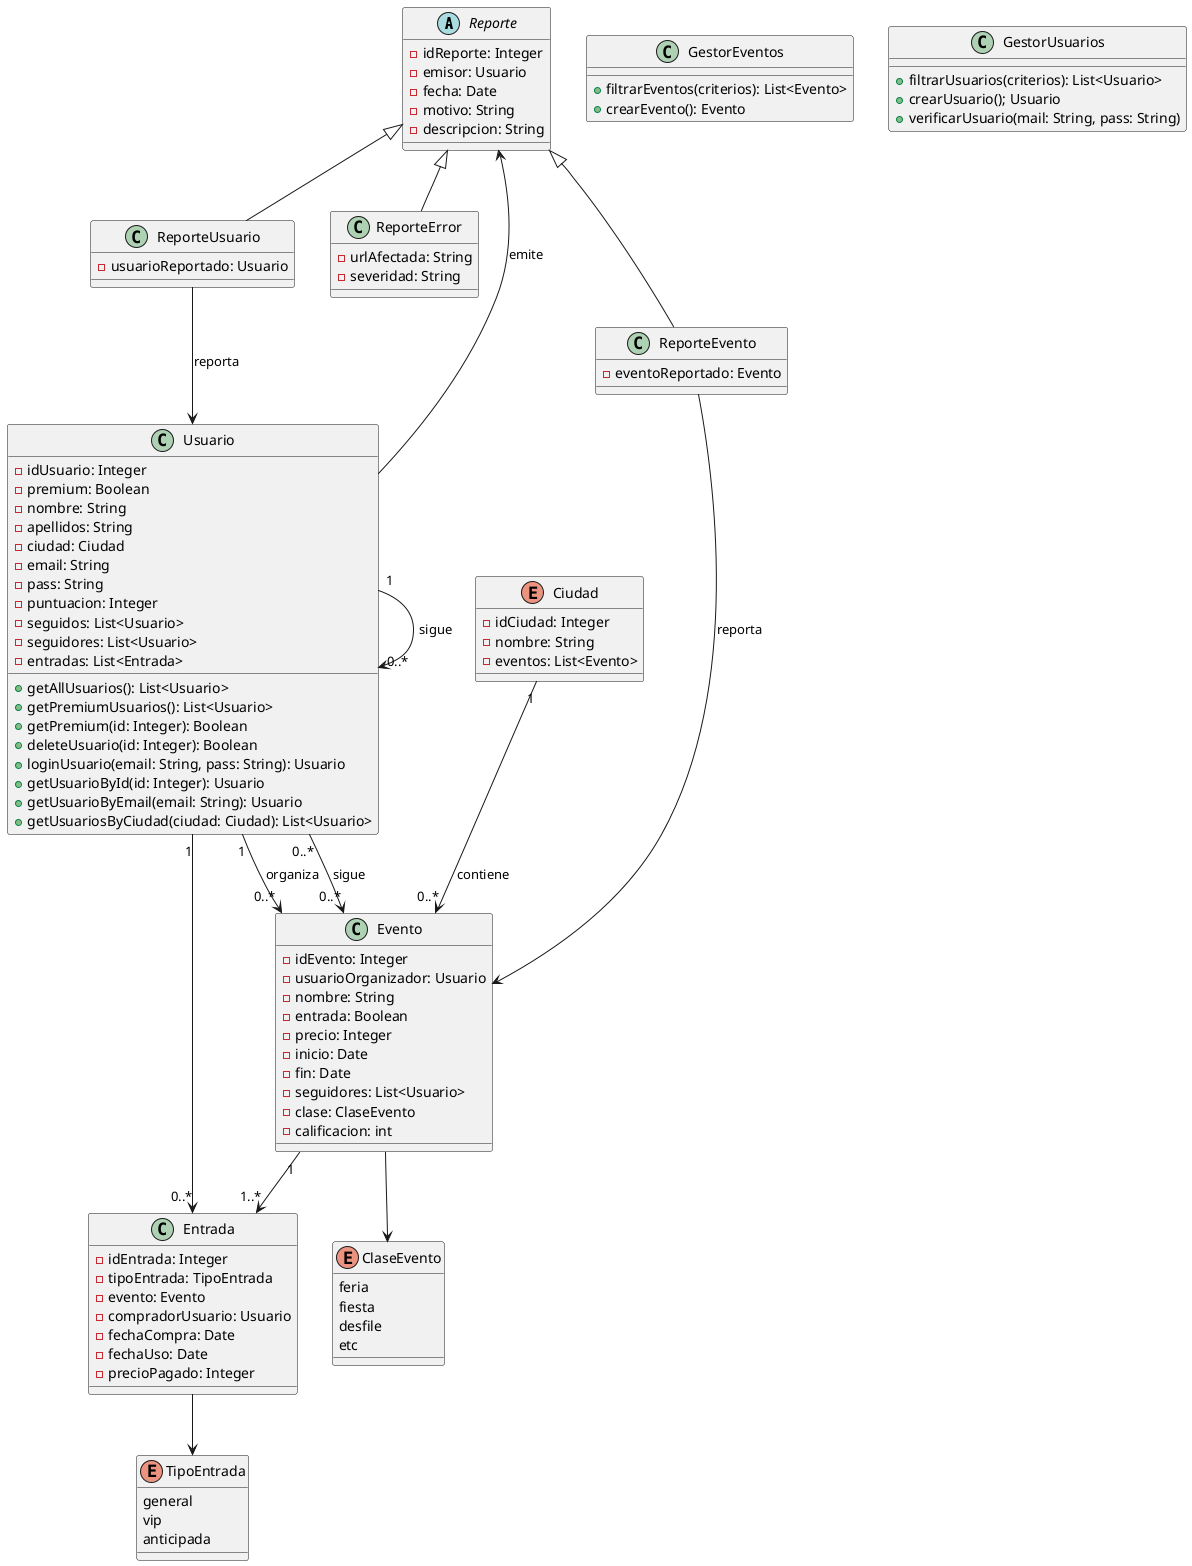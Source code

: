 "Apreta ""alt D"" para ver el diagrama en modo de diseño"
@startuml name  "Diagrama de Clases"

abstract class Reporte {
   - idReporte: Integer
   - emisor: Usuario
   - fecha: Date
   - motivo: String
   - descripcion: String
   
}


class ReporteUsuario {
   - usuarioReportado: Usuario
}


class ReporteError {
   - urlAfectada: String
   - severidad: String
}


class ReporteEvento {
   - eventoReportado: Evento
}


enum ClaseEvento {
   feria
   fiesta
   desfile
   etc
}


class Evento {
   - idEvento: Integer
   - usuarioOrganizador: Usuario
   - nombre: String
   - entrada: Boolean
   - precio: Integer
   - inicio: Date
   - fin: Date
   - seguidores: List<Usuario>
   - clase: ClaseEvento
   - calificacion: int
}


enum Ciudad {
   - idCiudad: Integer
   - nombre: String
   - eventos: List<Evento>
}


class Usuario {
   - idUsuario: Integer
   - premium: Boolean
   - nombre: String
   - apellidos: String
   - ciudad: Ciudad
   - email: String
   - pass: String
   - puntuacion: Integer
   - seguidos: List<Usuario>
   - seguidores: List<Usuario>
   - entradas: List<Entrada>

   + getAllUsuarios(): List<Usuario>
   + getPremiumUsuarios(): List<Usuario>
   + getPremium(id: Integer): Boolean
   + deleteUsuario(id: Integer): Boolean
   + loginUsuario(email: String, pass: String): Usuario
   + getUsuarioById(id: Integer): Usuario
   + getUsuarioByEmail(email: String): Usuario
   + getUsuariosByCiudad(ciudad: Ciudad): List<Usuario>
}


class Entrada {
   - idEntrada: Integer
   - tipoEntrada: TipoEntrada
   - evento: Evento
   - compradorUsuario: Usuario
   - fechaCompra: Date
   - fechaUso: Date
   - precioPagado: Integer
}


class GestorEventos {
   + filtrarEventos(criterios): List<Evento>
   + crearEvento(): Evento
}


class GestorUsuarios{
   + filtrarUsuarios(criterios): List<Usuario>
   + crearUsuario(); Usuario
   + verificarUsuario(mail: String, pass: String)
}


enum TipoEntrada {
   general
   vip
   anticipada
}






Usuario --> Reporte : emite
Reporte <|-- ReporteUsuario
Reporte <|-- ReporteError
Reporte <|-- ReporteEvento
ReporteUsuario --> Usuario : reporta
ReporteEvento --> Evento : reporta
Usuario "1" --> "0..*" Evento : organiza
Usuario "0..*" --> "0..*" Evento : sigue
Usuario "1" --> "0..*" Usuario : sigue
Evento --> ClaseEvento
Entrada --> TipoEntrada
Ciudad "1" --> "0..*" Evento : contiene
Usuario "1" --> "0..*" Entrada
Evento "1" --> "1..*" Entrada




@enduml


